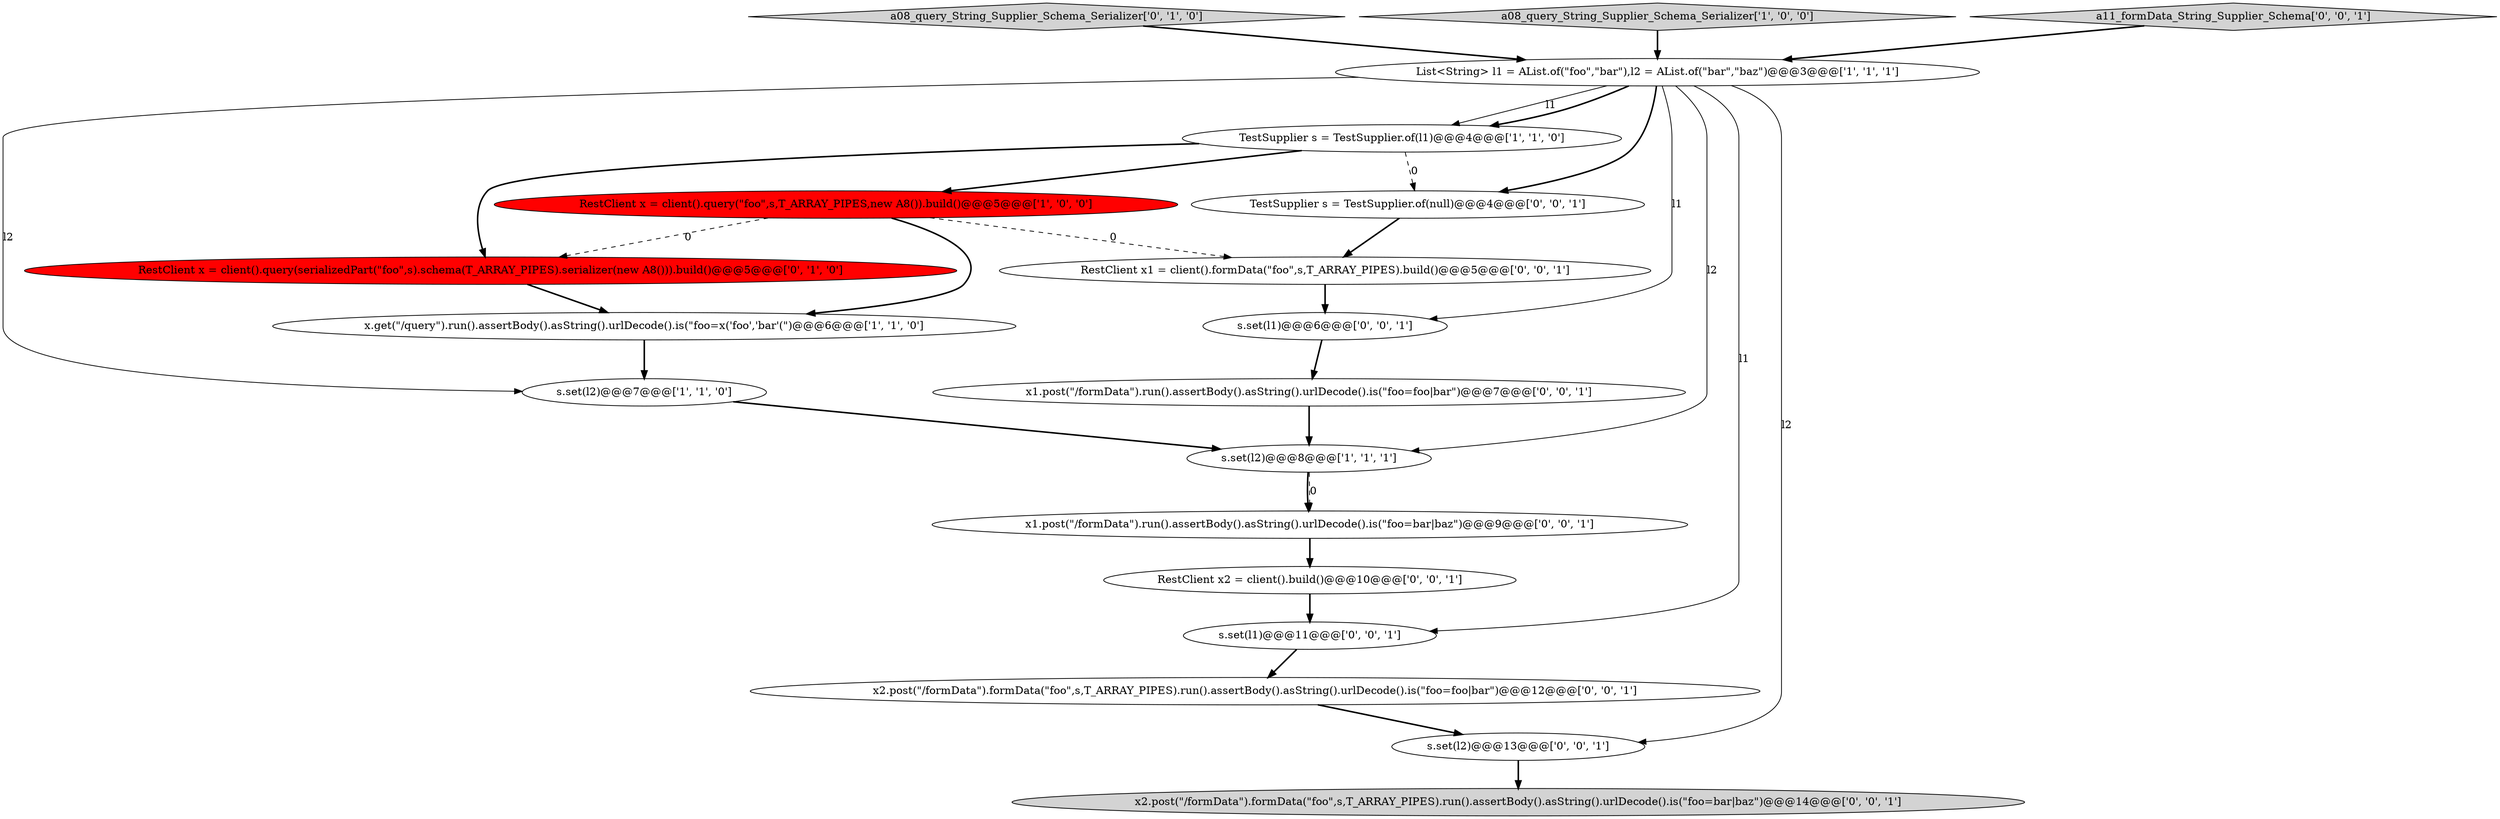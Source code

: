 digraph {
11 [style = filled, label = "x1.post(\"/formData\").run().assertBody().asString().urlDecode().is(\"foo=bar|baz\")@@@9@@@['0', '0', '1']", fillcolor = white, shape = ellipse image = "AAA0AAABBB3BBB"];
7 [style = filled, label = "a08_query_String_Supplier_Schema_Serializer['0', '1', '0']", fillcolor = lightgray, shape = diamond image = "AAA0AAABBB2BBB"];
4 [style = filled, label = "a08_query_String_Supplier_Schema_Serializer['1', '0', '0']", fillcolor = lightgray, shape = diamond image = "AAA0AAABBB1BBB"];
0 [style = filled, label = "x.get(\"/query\").run().assertBody().asString().urlDecode().is(\"foo=x('foo','bar'(\")@@@6@@@['1', '1', '0']", fillcolor = white, shape = ellipse image = "AAA0AAABBB1BBB"];
15 [style = filled, label = "s.set(l1)@@@6@@@['0', '0', '1']", fillcolor = white, shape = ellipse image = "AAA0AAABBB3BBB"];
17 [style = filled, label = "x2.post(\"/formData\").formData(\"foo\",s,T_ARRAY_PIPES).run().assertBody().asString().urlDecode().is(\"foo=foo|bar\")@@@12@@@['0', '0', '1']", fillcolor = white, shape = ellipse image = "AAA0AAABBB3BBB"];
8 [style = filled, label = "RestClient x = client().query(serializedPart(\"foo\",s).schema(T_ARRAY_PIPES).serializer(new A8())).build()@@@5@@@['0', '1', '0']", fillcolor = red, shape = ellipse image = "AAA1AAABBB2BBB"];
18 [style = filled, label = "x1.post(\"/formData\").run().assertBody().asString().urlDecode().is(\"foo=foo|bar\")@@@7@@@['0', '0', '1']", fillcolor = white, shape = ellipse image = "AAA0AAABBB3BBB"];
1 [style = filled, label = "RestClient x = client().query(\"foo\",s,T_ARRAY_PIPES,new A8()).build()@@@5@@@['1', '0', '0']", fillcolor = red, shape = ellipse image = "AAA1AAABBB1BBB"];
2 [style = filled, label = "s.set(l2)@@@8@@@['1', '1', '1']", fillcolor = white, shape = ellipse image = "AAA0AAABBB1BBB"];
12 [style = filled, label = "TestSupplier s = TestSupplier.of(null)@@@4@@@['0', '0', '1']", fillcolor = white, shape = ellipse image = "AAA0AAABBB3BBB"];
3 [style = filled, label = "s.set(l2)@@@7@@@['1', '1', '0']", fillcolor = white, shape = ellipse image = "AAA0AAABBB1BBB"];
9 [style = filled, label = "RestClient x2 = client().build()@@@10@@@['0', '0', '1']", fillcolor = white, shape = ellipse image = "AAA0AAABBB3BBB"];
16 [style = filled, label = "RestClient x1 = client().formData(\"foo\",s,T_ARRAY_PIPES).build()@@@5@@@['0', '0', '1']", fillcolor = white, shape = ellipse image = "AAA0AAABBB3BBB"];
19 [style = filled, label = "s.set(l2)@@@13@@@['0', '0', '1']", fillcolor = white, shape = ellipse image = "AAA0AAABBB3BBB"];
13 [style = filled, label = "x2.post(\"/formData\").formData(\"foo\",s,T_ARRAY_PIPES).run().assertBody().asString().urlDecode().is(\"foo=bar|baz\")@@@14@@@['0', '0', '1']", fillcolor = lightgray, shape = ellipse image = "AAA0AAABBB3BBB"];
6 [style = filled, label = "TestSupplier s = TestSupplier.of(l1)@@@4@@@['1', '1', '0']", fillcolor = white, shape = ellipse image = "AAA0AAABBB1BBB"];
5 [style = filled, label = "List<String> l1 = AList.of(\"foo\",\"bar\"),l2 = AList.of(\"bar\",\"baz\")@@@3@@@['1', '1', '1']", fillcolor = white, shape = ellipse image = "AAA0AAABBB1BBB"];
10 [style = filled, label = "s.set(l1)@@@11@@@['0', '0', '1']", fillcolor = white, shape = ellipse image = "AAA0AAABBB3BBB"];
14 [style = filled, label = "a11_formData_String_Supplier_Schema['0', '0', '1']", fillcolor = lightgray, shape = diamond image = "AAA0AAABBB3BBB"];
0->3 [style = bold, label=""];
16->15 [style = bold, label=""];
5->19 [style = solid, label="l2"];
5->6 [style = solid, label="l1"];
5->2 [style = solid, label="l2"];
5->3 [style = solid, label="l2"];
5->10 [style = solid, label="l1"];
5->15 [style = solid, label="l1"];
10->17 [style = bold, label=""];
12->16 [style = bold, label=""];
1->0 [style = bold, label=""];
9->10 [style = bold, label=""];
18->2 [style = bold, label=""];
11->9 [style = bold, label=""];
15->18 [style = bold, label=""];
17->19 [style = bold, label=""];
6->12 [style = dashed, label="0"];
8->0 [style = bold, label=""];
6->1 [style = bold, label=""];
7->5 [style = bold, label=""];
5->6 [style = bold, label=""];
3->2 [style = bold, label=""];
19->13 [style = bold, label=""];
5->12 [style = bold, label=""];
1->16 [style = dashed, label="0"];
6->8 [style = bold, label=""];
2->11 [style = dashed, label="0"];
1->8 [style = dashed, label="0"];
4->5 [style = bold, label=""];
2->11 [style = bold, label=""];
14->5 [style = bold, label=""];
}
